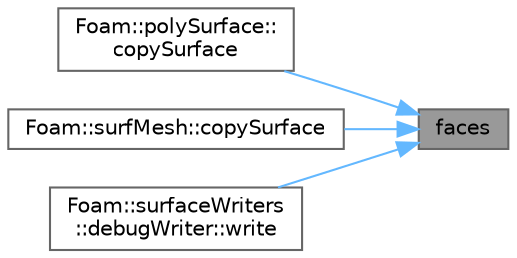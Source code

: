 digraph "faces"
{
 // LATEX_PDF_SIZE
  bgcolor="transparent";
  edge [fontname=Helvetica,fontsize=10,labelfontname=Helvetica,labelfontsize=10];
  node [fontname=Helvetica,fontsize=10,shape=box,height=0.2,width=0.4];
  rankdir="RL";
  Node1 [id="Node000001",label="faces",height=0.2,width=0.4,color="gray40", fillcolor="grey60", style="filled", fontcolor="black",tooltip=" "];
  Node1 -> Node2 [id="edge1_Node000001_Node000002",dir="back",color="steelblue1",style="solid",tooltip=" "];
  Node2 [id="Node000002",label="Foam::polySurface::\lcopySurface",height=0.2,width=0.4,color="grey40", fillcolor="white", style="filled",URL="$classFoam_1_1polySurface.html#afe2b84c481e815666a36a5655b01abd8",tooltip=" "];
  Node1 -> Node3 [id="edge2_Node000001_Node000003",dir="back",color="steelblue1",style="solid",tooltip=" "];
  Node3 [id="Node000003",label="Foam::surfMesh::copySurface",height=0.2,width=0.4,color="grey40", fillcolor="white", style="filled",URL="$classFoam_1_1surfMesh.html#ad0c1069c153c953c5e441ae0148d4e36",tooltip=" "];
  Node1 -> Node4 [id="edge3_Node000001_Node000004",dir="back",color="steelblue1",style="solid",tooltip=" "];
  Node4 [id="Node000004",label="Foam::surfaceWriters\l::debugWriter::write",height=0.2,width=0.4,color="grey40", fillcolor="white", style="filled",URL="$classFoam_1_1surfaceWriters_1_1debugWriter.html#afd799dadb33a0ff968bae2ddcb13787b",tooltip=" "];
}
